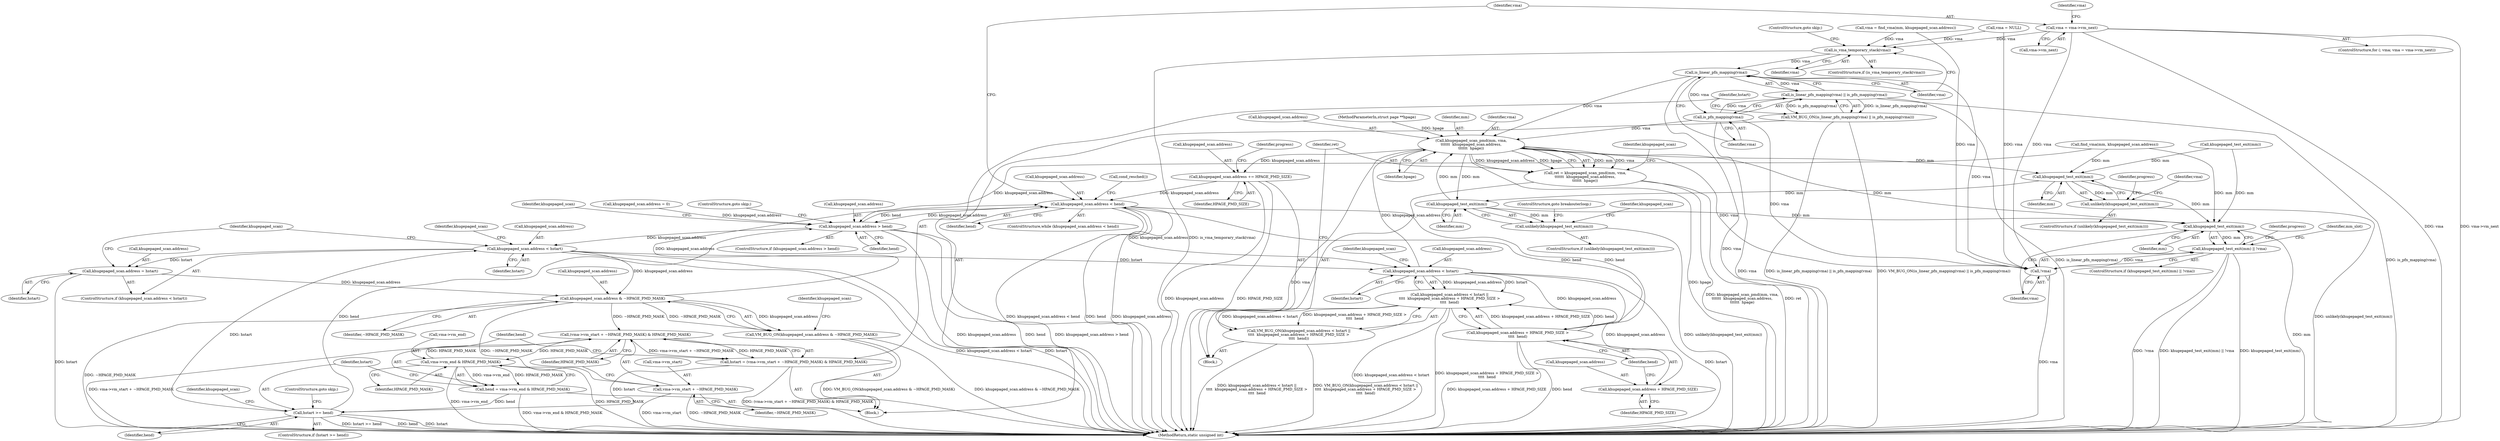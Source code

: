 digraph "0_linux_78f11a255749d09025f54d4e2df4fbcb031530e2_2@pointer" {
"1000178" [label="(Call,vma = vma->vm_next)"];
"1000231" [label="(Call,is_vma_temporary_stack(vma))"];
"1000236" [label="(Call,is_linear_pfn_mapping(vma))"];
"1000235" [label="(Call,is_linear_pfn_mapping(vma) || is_pfn_mapping(vma))"];
"1000234" [label="(Call,VM_BUG_ON(is_linear_pfn_mapping(vma) || is_pfn_mapping(vma)))"];
"1000238" [label="(Call,is_pfn_mapping(vma))"];
"1000315" [label="(Call,khugepaged_scan_pmd(mm, vma,\n\t\t\t\t\t\t  khugepaged_scan.address,\n\t\t\t\t\t\t  hpage))"];
"1000189" [label="(Call,khugepaged_test_exit(mm))"];
"1000188" [label="(Call,unlikely(khugepaged_test_exit(mm)))"];
"1000296" [label="(Call,khugepaged_test_exit(mm))"];
"1000295" [label="(Call,unlikely(khugepaged_test_exit(mm)))"];
"1000356" [label="(Call,khugepaged_test_exit(mm))"];
"1000355" [label="(Call,khugepaged_test_exit(mm) || !vma)"];
"1000313" [label="(Call,ret = khugepaged_scan_pmd(mm, vma,\n\t\t\t\t\t\t  khugepaged_scan.address,\n\t\t\t\t\t\t  hpage))"];
"1000322" [label="(Call,khugepaged_scan.address += HPAGE_PMD_SIZE)"];
"1000286" [label="(Call,khugepaged_scan.address < hend)"];
"1000262" [label="(Call,khugepaged_scan.address > hend)"];
"1000269" [label="(Call,khugepaged_scan.address < hstart)"];
"1000274" [label="(Call,khugepaged_scan.address = hstart)"];
"1000280" [label="(Call,khugepaged_scan.address & ~HPAGE_PMD_MASK)"];
"1000242" [label="(Call,(vma->vm_start + ~HPAGE_PMD_MASK) & HPAGE_PMD_MASK)"];
"1000240" [label="(Call,hstart = (vma->vm_start + ~HPAGE_PMD_MASK) & HPAGE_PMD_MASK)"];
"1000257" [label="(Call,hstart >= hend)"];
"1000251" [label="(Call,vma->vm_end & HPAGE_PMD_MASK)"];
"1000249" [label="(Call,hend = vma->vm_end & HPAGE_PMD_MASK)"];
"1000243" [label="(Call,vma->vm_start + ~HPAGE_PMD_MASK)"];
"1000279" [label="(Call,VM_BUG_ON(khugepaged_scan.address & ~HPAGE_PMD_MASK))"];
"1000301" [label="(Call,khugepaged_scan.address < hstart)"];
"1000300" [label="(Call,khugepaged_scan.address < hstart ||\n\t\t\t\t  khugepaged_scan.address + HPAGE_PMD_SIZE >\n\t\t\t\t  hend)"];
"1000299" [label="(Call,VM_BUG_ON(khugepaged_scan.address < hstart ||\n\t\t\t\t  khugepaged_scan.address + HPAGE_PMD_SIZE >\n\t\t\t\t  hend))"];
"1000306" [label="(Call,khugepaged_scan.address + HPAGE_PMD_SIZE >\n\t\t\t\t  hend)"];
"1000307" [label="(Call,khugepaged_scan.address + HPAGE_PMD_SIZE)"];
"1000358" [label="(Call,!vma)"];
"1000312" [label="(Identifier,hend)"];
"1000248" [label="(Identifier,HPAGE_PMD_MASK)"];
"1000232" [label="(Identifier,vma)"];
"1000296" [label="(Call,khugepaged_test_exit(mm))"];
"1000257" [label="(Call,hstart >= hend)"];
"1000298" [label="(ControlStructure,goto breakouterloop;)"];
"1000313" [label="(Call,ret = khugepaged_scan_pmd(mm, vma,\n\t\t\t\t\t\t  khugepaged_scan.address,\n\t\t\t\t\t\t  hpage))"];
"1000358" [label="(Call,!vma)"];
"1000252" [label="(Call,vma->vm_end)"];
"1000262" [label="(Call,khugepaged_scan.address > hend)"];
"1000354" [label="(ControlStructure,if (khugepaged_test_exit(mm) || !vma))"];
"1000243" [label="(Call,vma->vm_start + ~HPAGE_PMD_MASK)"];
"1000280" [label="(Call,khugepaged_scan.address & ~HPAGE_PMD_MASK)"];
"1000309" [label="(Identifier,khugepaged_scan)"];
"1000282" [label="(Identifier,khugepaged_scan)"];
"1000263" [label="(Call,khugepaged_scan.address)"];
"1000163" [label="(Call,vma = NULL)"];
"1000390" [label="(Identifier,progress)"];
"1000271" [label="(Identifier,khugepaged_scan)"];
"1000269" [label="(Call,khugepaged_scan.address < hstart)"];
"1000276" [label="(Identifier,khugepaged_scan)"];
"1000268" [label="(ControlStructure,if (khugepaged_scan.address < hstart))"];
"1000295" [label="(Call,unlikely(khugepaged_test_exit(mm)))"];
"1000326" [label="(Identifier,HPAGE_PMD_SIZE)"];
"1000136" [label="(Call,khugepaged_scan.address = 0)"];
"1000183" [label="(Block,)"];
"1000284" [label="(Identifier,~HPAGE_PMD_MASK)"];
"1000176" [label="(ControlStructure,for (; vma; vma = vma->vm_next))"];
"1000167" [label="(Call,vma = find_vma(mm, khugepaged_scan.address))"];
"1000255" [label="(Identifier,HPAGE_PMD_MASK)"];
"1000300" [label="(Call,khugepaged_scan.address < hstart ||\n\t\t\t\t  khugepaged_scan.address + HPAGE_PMD_SIZE >\n\t\t\t\t  hend)"];
"1000291" [label="(Block,)"];
"1000108" [label="(MethodParameterIn,struct page **hpage)"];
"1000180" [label="(Call,vma->vm_next)"];
"1000359" [label="(Identifier,vma)"];
"1000235" [label="(Call,is_linear_pfn_mapping(vma) || is_pfn_mapping(vma))"];
"1000260" [label="(ControlStructure,goto skip;)"];
"1000287" [label="(Call,khugepaged_scan.address)"];
"1000244" [label="(Call,vma->vm_start)"];
"1000305" [label="(Identifier,hstart)"];
"1000237" [label="(Identifier,vma)"];
"1000251" [label="(Call,vma->vm_end & HPAGE_PMD_MASK)"];
"1000279" [label="(Call,VM_BUG_ON(khugepaged_scan.address & ~HPAGE_PMD_MASK))"];
"1000179" [label="(Identifier,vma)"];
"1000273" [label="(Identifier,hstart)"];
"1000230" [label="(ControlStructure,if (is_vma_temporary_stack(vma)))"];
"1000177" [label="(Identifier,vma)"];
"1000307" [label="(Call,khugepaged_scan.address + HPAGE_PMD_SIZE)"];
"1000249" [label="(Call,hend = vma->vm_end & HPAGE_PMD_MASK)"];
"1000303" [label="(Identifier,khugepaged_scan)"];
"1000299" [label="(Call,VM_BUG_ON(khugepaged_scan.address < hstart ||\n\t\t\t\t  khugepaged_scan.address + HPAGE_PMD_SIZE >\n\t\t\t\t  hend))"];
"1000302" [label="(Call,khugepaged_scan.address)"];
"1000290" [label="(Identifier,hend)"];
"1000236" [label="(Call,is_linear_pfn_mapping(vma))"];
"1000286" [label="(Call,khugepaged_scan.address < hend)"];
"1000391" [label="(MethodReturn,static unsigned int)"];
"1000267" [label="(ControlStructure,goto skip;)"];
"1000270" [label="(Call,khugepaged_scan.address)"];
"1000239" [label="(Identifier,vma)"];
"1000328" [label="(Identifier,progress)"];
"1000316" [label="(Identifier,mm)"];
"1000356" [label="(Call,khugepaged_test_exit(mm))"];
"1000250" [label="(Identifier,hend)"];
"1000297" [label="(Identifier,mm)"];
"1000285" [label="(ControlStructure,while (khugepaged_scan.address < hend))"];
"1000301" [label="(Call,khugepaged_scan.address < hstart)"];
"1000315" [label="(Call,khugepaged_scan_pmd(mm, vma,\n\t\t\t\t\t\t  khugepaged_scan.address,\n\t\t\t\t\t\t  hpage))"];
"1000231" [label="(Call,is_vma_temporary_stack(vma))"];
"1000256" [label="(ControlStructure,if (hstart >= hend))"];
"1000357" [label="(Identifier,mm)"];
"1000234" [label="(Call,VM_BUG_ON(is_linear_pfn_mapping(vma) || is_pfn_mapping(vma)))"];
"1000306" [label="(Call,khugepaged_scan.address + HPAGE_PMD_SIZE >\n\t\t\t\t  hend)"];
"1000317" [label="(Identifier,vma)"];
"1000259" [label="(Identifier,hend)"];
"1000321" [label="(Identifier,hpage)"];
"1000238" [label="(Call,is_pfn_mapping(vma))"];
"1000365" [label="(Identifier,mm_slot)"];
"1000275" [label="(Call,khugepaged_scan.address)"];
"1000169" [label="(Call,find_vma(mm, khugepaged_scan.address))"];
"1000193" [label="(Identifier,progress)"];
"1000264" [label="(Identifier,khugepaged_scan)"];
"1000178" [label="(Call,vma = vma->vm_next)"];
"1000190" [label="(Identifier,mm)"];
"1000258" [label="(Identifier,hstart)"];
"1000278" [label="(Identifier,hstart)"];
"1000233" [label="(ControlStructure,goto skip;)"];
"1000318" [label="(Call,khugepaged_scan.address)"];
"1000355" [label="(Call,khugepaged_test_exit(mm) || !vma)"];
"1000314" [label="(Identifier,ret)"];
"1000161" [label="(Call,khugepaged_test_exit(mm))"];
"1000240" [label="(Call,hstart = (vma->vm_start + ~HPAGE_PMD_MASK) & HPAGE_PMD_MASK)"];
"1000324" [label="(Identifier,khugepaged_scan)"];
"1000323" [label="(Call,khugepaged_scan.address)"];
"1000322" [label="(Call,khugepaged_scan.address += HPAGE_PMD_SIZE)"];
"1000189" [label="(Call,khugepaged_test_exit(mm))"];
"1000242" [label="(Call,(vma->vm_start + ~HPAGE_PMD_MASK) & HPAGE_PMD_MASK)"];
"1000201" [label="(Identifier,vma)"];
"1000274" [label="(Call,khugepaged_scan.address = hstart)"];
"1000241" [label="(Identifier,hstart)"];
"1000294" [label="(ControlStructure,if (unlikely(khugepaged_test_exit(mm))))"];
"1000293" [label="(Call,cond_resched())"];
"1000288" [label="(Identifier,khugepaged_scan)"];
"1000308" [label="(Call,khugepaged_scan.address)"];
"1000188" [label="(Call,unlikely(khugepaged_test_exit(mm)))"];
"1000261" [label="(ControlStructure,if (khugepaged_scan.address > hend))"];
"1000266" [label="(Identifier,hend)"];
"1000247" [label="(Identifier,~HPAGE_PMD_MASK)"];
"1000187" [label="(ControlStructure,if (unlikely(khugepaged_test_exit(mm))))"];
"1000311" [label="(Identifier,HPAGE_PMD_SIZE)"];
"1000281" [label="(Call,khugepaged_scan.address)"];
"1000178" -> "1000176"  [label="AST: "];
"1000178" -> "1000180"  [label="CFG: "];
"1000179" -> "1000178"  [label="AST: "];
"1000180" -> "1000178"  [label="AST: "];
"1000177" -> "1000178"  [label="CFG: "];
"1000178" -> "1000391"  [label="DDG: vma"];
"1000178" -> "1000391"  [label="DDG: vma->vm_next"];
"1000178" -> "1000231"  [label="DDG: vma"];
"1000178" -> "1000358"  [label="DDG: vma"];
"1000231" -> "1000230"  [label="AST: "];
"1000231" -> "1000232"  [label="CFG: "];
"1000232" -> "1000231"  [label="AST: "];
"1000233" -> "1000231"  [label="CFG: "];
"1000237" -> "1000231"  [label="CFG: "];
"1000231" -> "1000391"  [label="DDG: is_vma_temporary_stack(vma)"];
"1000167" -> "1000231"  [label="DDG: vma"];
"1000163" -> "1000231"  [label="DDG: vma"];
"1000231" -> "1000236"  [label="DDG: vma"];
"1000236" -> "1000235"  [label="AST: "];
"1000236" -> "1000237"  [label="CFG: "];
"1000237" -> "1000236"  [label="AST: "];
"1000239" -> "1000236"  [label="CFG: "];
"1000235" -> "1000236"  [label="CFG: "];
"1000236" -> "1000391"  [label="DDG: vma"];
"1000236" -> "1000235"  [label="DDG: vma"];
"1000236" -> "1000238"  [label="DDG: vma"];
"1000236" -> "1000315"  [label="DDG: vma"];
"1000236" -> "1000358"  [label="DDG: vma"];
"1000235" -> "1000234"  [label="AST: "];
"1000235" -> "1000238"  [label="CFG: "];
"1000238" -> "1000235"  [label="AST: "];
"1000234" -> "1000235"  [label="CFG: "];
"1000235" -> "1000391"  [label="DDG: is_linear_pfn_mapping(vma)"];
"1000235" -> "1000391"  [label="DDG: is_pfn_mapping(vma)"];
"1000235" -> "1000234"  [label="DDG: is_linear_pfn_mapping(vma)"];
"1000235" -> "1000234"  [label="DDG: is_pfn_mapping(vma)"];
"1000238" -> "1000235"  [label="DDG: vma"];
"1000234" -> "1000183"  [label="AST: "];
"1000241" -> "1000234"  [label="CFG: "];
"1000234" -> "1000391"  [label="DDG: is_linear_pfn_mapping(vma) || is_pfn_mapping(vma)"];
"1000234" -> "1000391"  [label="DDG: VM_BUG_ON(is_linear_pfn_mapping(vma) || is_pfn_mapping(vma))"];
"1000238" -> "1000239"  [label="CFG: "];
"1000239" -> "1000238"  [label="AST: "];
"1000238" -> "1000391"  [label="DDG: vma"];
"1000238" -> "1000315"  [label="DDG: vma"];
"1000238" -> "1000358"  [label="DDG: vma"];
"1000315" -> "1000313"  [label="AST: "];
"1000315" -> "1000321"  [label="CFG: "];
"1000316" -> "1000315"  [label="AST: "];
"1000317" -> "1000315"  [label="AST: "];
"1000318" -> "1000315"  [label="AST: "];
"1000321" -> "1000315"  [label="AST: "];
"1000313" -> "1000315"  [label="CFG: "];
"1000315" -> "1000391"  [label="DDG: hpage"];
"1000315" -> "1000391"  [label="DDG: vma"];
"1000315" -> "1000189"  [label="DDG: mm"];
"1000315" -> "1000296"  [label="DDG: mm"];
"1000315" -> "1000313"  [label="DDG: mm"];
"1000315" -> "1000313"  [label="DDG: vma"];
"1000315" -> "1000313"  [label="DDG: khugepaged_scan.address"];
"1000315" -> "1000313"  [label="DDG: hpage"];
"1000296" -> "1000315"  [label="DDG: mm"];
"1000301" -> "1000315"  [label="DDG: khugepaged_scan.address"];
"1000108" -> "1000315"  [label="DDG: hpage"];
"1000315" -> "1000322"  [label="DDG: khugepaged_scan.address"];
"1000315" -> "1000356"  [label="DDG: mm"];
"1000315" -> "1000358"  [label="DDG: vma"];
"1000189" -> "1000188"  [label="AST: "];
"1000189" -> "1000190"  [label="CFG: "];
"1000190" -> "1000189"  [label="AST: "];
"1000188" -> "1000189"  [label="CFG: "];
"1000189" -> "1000188"  [label="DDG: mm"];
"1000169" -> "1000189"  [label="DDG: mm"];
"1000161" -> "1000189"  [label="DDG: mm"];
"1000189" -> "1000296"  [label="DDG: mm"];
"1000189" -> "1000356"  [label="DDG: mm"];
"1000188" -> "1000187"  [label="AST: "];
"1000193" -> "1000188"  [label="CFG: "];
"1000201" -> "1000188"  [label="CFG: "];
"1000188" -> "1000391"  [label="DDG: unlikely(khugepaged_test_exit(mm))"];
"1000296" -> "1000295"  [label="AST: "];
"1000296" -> "1000297"  [label="CFG: "];
"1000297" -> "1000296"  [label="AST: "];
"1000295" -> "1000296"  [label="CFG: "];
"1000296" -> "1000295"  [label="DDG: mm"];
"1000296" -> "1000356"  [label="DDG: mm"];
"1000295" -> "1000294"  [label="AST: "];
"1000298" -> "1000295"  [label="CFG: "];
"1000303" -> "1000295"  [label="CFG: "];
"1000295" -> "1000391"  [label="DDG: unlikely(khugepaged_test_exit(mm))"];
"1000356" -> "1000355"  [label="AST: "];
"1000356" -> "1000357"  [label="CFG: "];
"1000357" -> "1000356"  [label="AST: "];
"1000359" -> "1000356"  [label="CFG: "];
"1000355" -> "1000356"  [label="CFG: "];
"1000356" -> "1000391"  [label="DDG: mm"];
"1000356" -> "1000355"  [label="DDG: mm"];
"1000169" -> "1000356"  [label="DDG: mm"];
"1000161" -> "1000356"  [label="DDG: mm"];
"1000355" -> "1000354"  [label="AST: "];
"1000355" -> "1000358"  [label="CFG: "];
"1000358" -> "1000355"  [label="AST: "];
"1000365" -> "1000355"  [label="CFG: "];
"1000390" -> "1000355"  [label="CFG: "];
"1000355" -> "1000391"  [label="DDG: khugepaged_test_exit(mm)"];
"1000355" -> "1000391"  [label="DDG: !vma"];
"1000355" -> "1000391"  [label="DDG: khugepaged_test_exit(mm) || !vma"];
"1000358" -> "1000355"  [label="DDG: vma"];
"1000313" -> "1000291"  [label="AST: "];
"1000314" -> "1000313"  [label="AST: "];
"1000324" -> "1000313"  [label="CFG: "];
"1000313" -> "1000391"  [label="DDG: khugepaged_scan_pmd(mm, vma,\n\t\t\t\t\t\t  khugepaged_scan.address,\n\t\t\t\t\t\t  hpage)"];
"1000313" -> "1000391"  [label="DDG: ret"];
"1000322" -> "1000291"  [label="AST: "];
"1000322" -> "1000326"  [label="CFG: "];
"1000323" -> "1000322"  [label="AST: "];
"1000326" -> "1000322"  [label="AST: "];
"1000328" -> "1000322"  [label="CFG: "];
"1000322" -> "1000391"  [label="DDG: HPAGE_PMD_SIZE"];
"1000322" -> "1000391"  [label="DDG: khugepaged_scan.address"];
"1000322" -> "1000286"  [label="DDG: khugepaged_scan.address"];
"1000286" -> "1000285"  [label="AST: "];
"1000286" -> "1000290"  [label="CFG: "];
"1000287" -> "1000286"  [label="AST: "];
"1000290" -> "1000286"  [label="AST: "];
"1000293" -> "1000286"  [label="CFG: "];
"1000179" -> "1000286"  [label="CFG: "];
"1000286" -> "1000391"  [label="DDG: khugepaged_scan.address < hend"];
"1000286" -> "1000391"  [label="DDG: hend"];
"1000286" -> "1000391"  [label="DDG: khugepaged_scan.address"];
"1000286" -> "1000262"  [label="DDG: khugepaged_scan.address"];
"1000280" -> "1000286"  [label="DDG: khugepaged_scan.address"];
"1000306" -> "1000286"  [label="DDG: hend"];
"1000262" -> "1000286"  [label="DDG: hend"];
"1000286" -> "1000301"  [label="DDG: khugepaged_scan.address"];
"1000286" -> "1000306"  [label="DDG: hend"];
"1000262" -> "1000261"  [label="AST: "];
"1000262" -> "1000266"  [label="CFG: "];
"1000263" -> "1000262"  [label="AST: "];
"1000266" -> "1000262"  [label="AST: "];
"1000267" -> "1000262"  [label="CFG: "];
"1000271" -> "1000262"  [label="CFG: "];
"1000262" -> "1000391"  [label="DDG: khugepaged_scan.address"];
"1000262" -> "1000391"  [label="DDG: hend"];
"1000262" -> "1000391"  [label="DDG: khugepaged_scan.address > hend"];
"1000169" -> "1000262"  [label="DDG: khugepaged_scan.address"];
"1000136" -> "1000262"  [label="DDG: khugepaged_scan.address"];
"1000257" -> "1000262"  [label="DDG: hend"];
"1000262" -> "1000269"  [label="DDG: khugepaged_scan.address"];
"1000269" -> "1000268"  [label="AST: "];
"1000269" -> "1000273"  [label="CFG: "];
"1000270" -> "1000269"  [label="AST: "];
"1000273" -> "1000269"  [label="AST: "];
"1000276" -> "1000269"  [label="CFG: "];
"1000282" -> "1000269"  [label="CFG: "];
"1000269" -> "1000391"  [label="DDG: khugepaged_scan.address < hstart"];
"1000269" -> "1000391"  [label="DDG: hstart"];
"1000257" -> "1000269"  [label="DDG: hstart"];
"1000269" -> "1000274"  [label="DDG: hstart"];
"1000269" -> "1000280"  [label="DDG: khugepaged_scan.address"];
"1000269" -> "1000301"  [label="DDG: hstart"];
"1000274" -> "1000268"  [label="AST: "];
"1000274" -> "1000278"  [label="CFG: "];
"1000275" -> "1000274"  [label="AST: "];
"1000278" -> "1000274"  [label="AST: "];
"1000282" -> "1000274"  [label="CFG: "];
"1000274" -> "1000391"  [label="DDG: hstart"];
"1000274" -> "1000280"  [label="DDG: khugepaged_scan.address"];
"1000280" -> "1000279"  [label="AST: "];
"1000280" -> "1000284"  [label="CFG: "];
"1000281" -> "1000280"  [label="AST: "];
"1000284" -> "1000280"  [label="AST: "];
"1000279" -> "1000280"  [label="CFG: "];
"1000280" -> "1000391"  [label="DDG: ~HPAGE_PMD_MASK"];
"1000280" -> "1000242"  [label="DDG: ~HPAGE_PMD_MASK"];
"1000280" -> "1000243"  [label="DDG: ~HPAGE_PMD_MASK"];
"1000280" -> "1000279"  [label="DDG: khugepaged_scan.address"];
"1000280" -> "1000279"  [label="DDG: ~HPAGE_PMD_MASK"];
"1000242" -> "1000240"  [label="AST: "];
"1000242" -> "1000248"  [label="CFG: "];
"1000243" -> "1000242"  [label="AST: "];
"1000248" -> "1000242"  [label="AST: "];
"1000240" -> "1000242"  [label="CFG: "];
"1000242" -> "1000391"  [label="DDG: vma->vm_start + ~HPAGE_PMD_MASK"];
"1000242" -> "1000240"  [label="DDG: vma->vm_start + ~HPAGE_PMD_MASK"];
"1000242" -> "1000240"  [label="DDG: HPAGE_PMD_MASK"];
"1000251" -> "1000242"  [label="DDG: HPAGE_PMD_MASK"];
"1000242" -> "1000251"  [label="DDG: HPAGE_PMD_MASK"];
"1000240" -> "1000183"  [label="AST: "];
"1000241" -> "1000240"  [label="AST: "];
"1000250" -> "1000240"  [label="CFG: "];
"1000240" -> "1000391"  [label="DDG: (vma->vm_start + ~HPAGE_PMD_MASK) & HPAGE_PMD_MASK"];
"1000240" -> "1000257"  [label="DDG: hstart"];
"1000257" -> "1000256"  [label="AST: "];
"1000257" -> "1000259"  [label="CFG: "];
"1000258" -> "1000257"  [label="AST: "];
"1000259" -> "1000257"  [label="AST: "];
"1000260" -> "1000257"  [label="CFG: "];
"1000264" -> "1000257"  [label="CFG: "];
"1000257" -> "1000391"  [label="DDG: hend"];
"1000257" -> "1000391"  [label="DDG: hstart"];
"1000257" -> "1000391"  [label="DDG: hstart >= hend"];
"1000249" -> "1000257"  [label="DDG: hend"];
"1000251" -> "1000249"  [label="AST: "];
"1000251" -> "1000255"  [label="CFG: "];
"1000252" -> "1000251"  [label="AST: "];
"1000255" -> "1000251"  [label="AST: "];
"1000249" -> "1000251"  [label="CFG: "];
"1000251" -> "1000391"  [label="DDG: HPAGE_PMD_MASK"];
"1000251" -> "1000391"  [label="DDG: vma->vm_end"];
"1000251" -> "1000249"  [label="DDG: vma->vm_end"];
"1000251" -> "1000249"  [label="DDG: HPAGE_PMD_MASK"];
"1000249" -> "1000183"  [label="AST: "];
"1000250" -> "1000249"  [label="AST: "];
"1000258" -> "1000249"  [label="CFG: "];
"1000249" -> "1000391"  [label="DDG: vma->vm_end & HPAGE_PMD_MASK"];
"1000243" -> "1000247"  [label="CFG: "];
"1000244" -> "1000243"  [label="AST: "];
"1000247" -> "1000243"  [label="AST: "];
"1000248" -> "1000243"  [label="CFG: "];
"1000243" -> "1000391"  [label="DDG: vma->vm_start"];
"1000243" -> "1000391"  [label="DDG: ~HPAGE_PMD_MASK"];
"1000279" -> "1000183"  [label="AST: "];
"1000288" -> "1000279"  [label="CFG: "];
"1000279" -> "1000391"  [label="DDG: khugepaged_scan.address & ~HPAGE_PMD_MASK"];
"1000279" -> "1000391"  [label="DDG: VM_BUG_ON(khugepaged_scan.address & ~HPAGE_PMD_MASK)"];
"1000301" -> "1000300"  [label="AST: "];
"1000301" -> "1000305"  [label="CFG: "];
"1000302" -> "1000301"  [label="AST: "];
"1000305" -> "1000301"  [label="AST: "];
"1000309" -> "1000301"  [label="CFG: "];
"1000300" -> "1000301"  [label="CFG: "];
"1000301" -> "1000391"  [label="DDG: hstart"];
"1000301" -> "1000300"  [label="DDG: khugepaged_scan.address"];
"1000301" -> "1000300"  [label="DDG: hstart"];
"1000301" -> "1000306"  [label="DDG: khugepaged_scan.address"];
"1000301" -> "1000307"  [label="DDG: khugepaged_scan.address"];
"1000300" -> "1000299"  [label="AST: "];
"1000300" -> "1000306"  [label="CFG: "];
"1000306" -> "1000300"  [label="AST: "];
"1000299" -> "1000300"  [label="CFG: "];
"1000300" -> "1000391"  [label="DDG: khugepaged_scan.address < hstart"];
"1000300" -> "1000391"  [label="DDG: khugepaged_scan.address + HPAGE_PMD_SIZE >\n\t\t\t\t  hend"];
"1000300" -> "1000299"  [label="DDG: khugepaged_scan.address < hstart"];
"1000300" -> "1000299"  [label="DDG: khugepaged_scan.address + HPAGE_PMD_SIZE >\n\t\t\t\t  hend"];
"1000306" -> "1000300"  [label="DDG: khugepaged_scan.address + HPAGE_PMD_SIZE"];
"1000306" -> "1000300"  [label="DDG: hend"];
"1000299" -> "1000291"  [label="AST: "];
"1000314" -> "1000299"  [label="CFG: "];
"1000299" -> "1000391"  [label="DDG: VM_BUG_ON(khugepaged_scan.address < hstart ||\n\t\t\t\t  khugepaged_scan.address + HPAGE_PMD_SIZE >\n\t\t\t\t  hend)"];
"1000299" -> "1000391"  [label="DDG: khugepaged_scan.address < hstart ||\n\t\t\t\t  khugepaged_scan.address + HPAGE_PMD_SIZE >\n\t\t\t\t  hend"];
"1000306" -> "1000312"  [label="CFG: "];
"1000307" -> "1000306"  [label="AST: "];
"1000312" -> "1000306"  [label="AST: "];
"1000306" -> "1000391"  [label="DDG: hend"];
"1000306" -> "1000391"  [label="DDG: khugepaged_scan.address + HPAGE_PMD_SIZE"];
"1000307" -> "1000311"  [label="CFG: "];
"1000308" -> "1000307"  [label="AST: "];
"1000311" -> "1000307"  [label="AST: "];
"1000312" -> "1000307"  [label="CFG: "];
"1000358" -> "1000359"  [label="CFG: "];
"1000359" -> "1000358"  [label="AST: "];
"1000358" -> "1000391"  [label="DDG: vma"];
"1000167" -> "1000358"  [label="DDG: vma"];
"1000163" -> "1000358"  [label="DDG: vma"];
}
